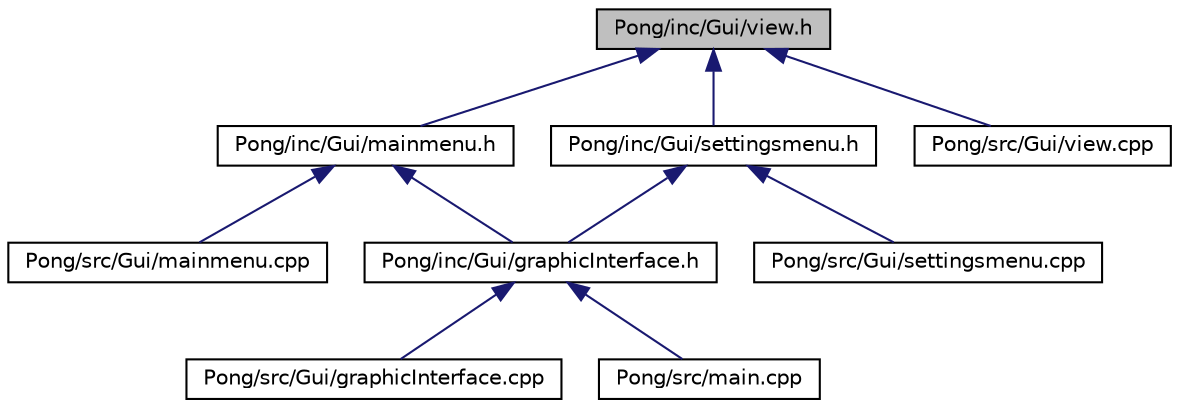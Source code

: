 digraph "Pong/inc/Gui/view.h"
{
 // LATEX_PDF_SIZE
  edge [fontname="Helvetica",fontsize="10",labelfontname="Helvetica",labelfontsize="10"];
  node [fontname="Helvetica",fontsize="10",shape=record];
  Node1 [label="Pong/inc/Gui/view.h",height=0.2,width=0.4,color="black", fillcolor="grey75", style="filled", fontcolor="black",tooltip=" "];
  Node1 -> Node2 [dir="back",color="midnightblue",fontsize="10",style="solid",fontname="Helvetica"];
  Node2 [label="Pong/inc/Gui/mainmenu.h",height=0.2,width=0.4,color="black", fillcolor="white", style="filled",URL="$mainmenu_8h.html",tooltip=" "];
  Node2 -> Node3 [dir="back",color="midnightblue",fontsize="10",style="solid",fontname="Helvetica"];
  Node3 [label="Pong/inc/Gui/graphicInterface.h",height=0.2,width=0.4,color="black", fillcolor="white", style="filled",URL="$graphic_interface_8h.html",tooltip=" "];
  Node3 -> Node4 [dir="back",color="midnightblue",fontsize="10",style="solid",fontname="Helvetica"];
  Node4 [label="Pong/src/Gui/graphicInterface.cpp",height=0.2,width=0.4,color="black", fillcolor="white", style="filled",URL="$graphic_interface_8cpp.html",tooltip=" "];
  Node3 -> Node5 [dir="back",color="midnightblue",fontsize="10",style="solid",fontname="Helvetica"];
  Node5 [label="Pong/src/main.cpp",height=0.2,width=0.4,color="black", fillcolor="white", style="filled",URL="$_pong_2src_2main_8cpp.html",tooltip=" "];
  Node2 -> Node6 [dir="back",color="midnightblue",fontsize="10",style="solid",fontname="Helvetica"];
  Node6 [label="Pong/src/Gui/mainmenu.cpp",height=0.2,width=0.4,color="black", fillcolor="white", style="filled",URL="$mainmenu_8cpp.html",tooltip=" "];
  Node1 -> Node7 [dir="back",color="midnightblue",fontsize="10",style="solid",fontname="Helvetica"];
  Node7 [label="Pong/inc/Gui/settingsmenu.h",height=0.2,width=0.4,color="black", fillcolor="white", style="filled",URL="$settingsmenu_8h.html",tooltip=" "];
  Node7 -> Node3 [dir="back",color="midnightblue",fontsize="10",style="solid",fontname="Helvetica"];
  Node7 -> Node8 [dir="back",color="midnightblue",fontsize="10",style="solid",fontname="Helvetica"];
  Node8 [label="Pong/src/Gui/settingsmenu.cpp",height=0.2,width=0.4,color="black", fillcolor="white", style="filled",URL="$settingsmenu_8cpp.html",tooltip=" "];
  Node1 -> Node9 [dir="back",color="midnightblue",fontsize="10",style="solid",fontname="Helvetica"];
  Node9 [label="Pong/src/Gui/view.cpp",height=0.2,width=0.4,color="black", fillcolor="white", style="filled",URL="$view_8cpp.html",tooltip=" "];
}
